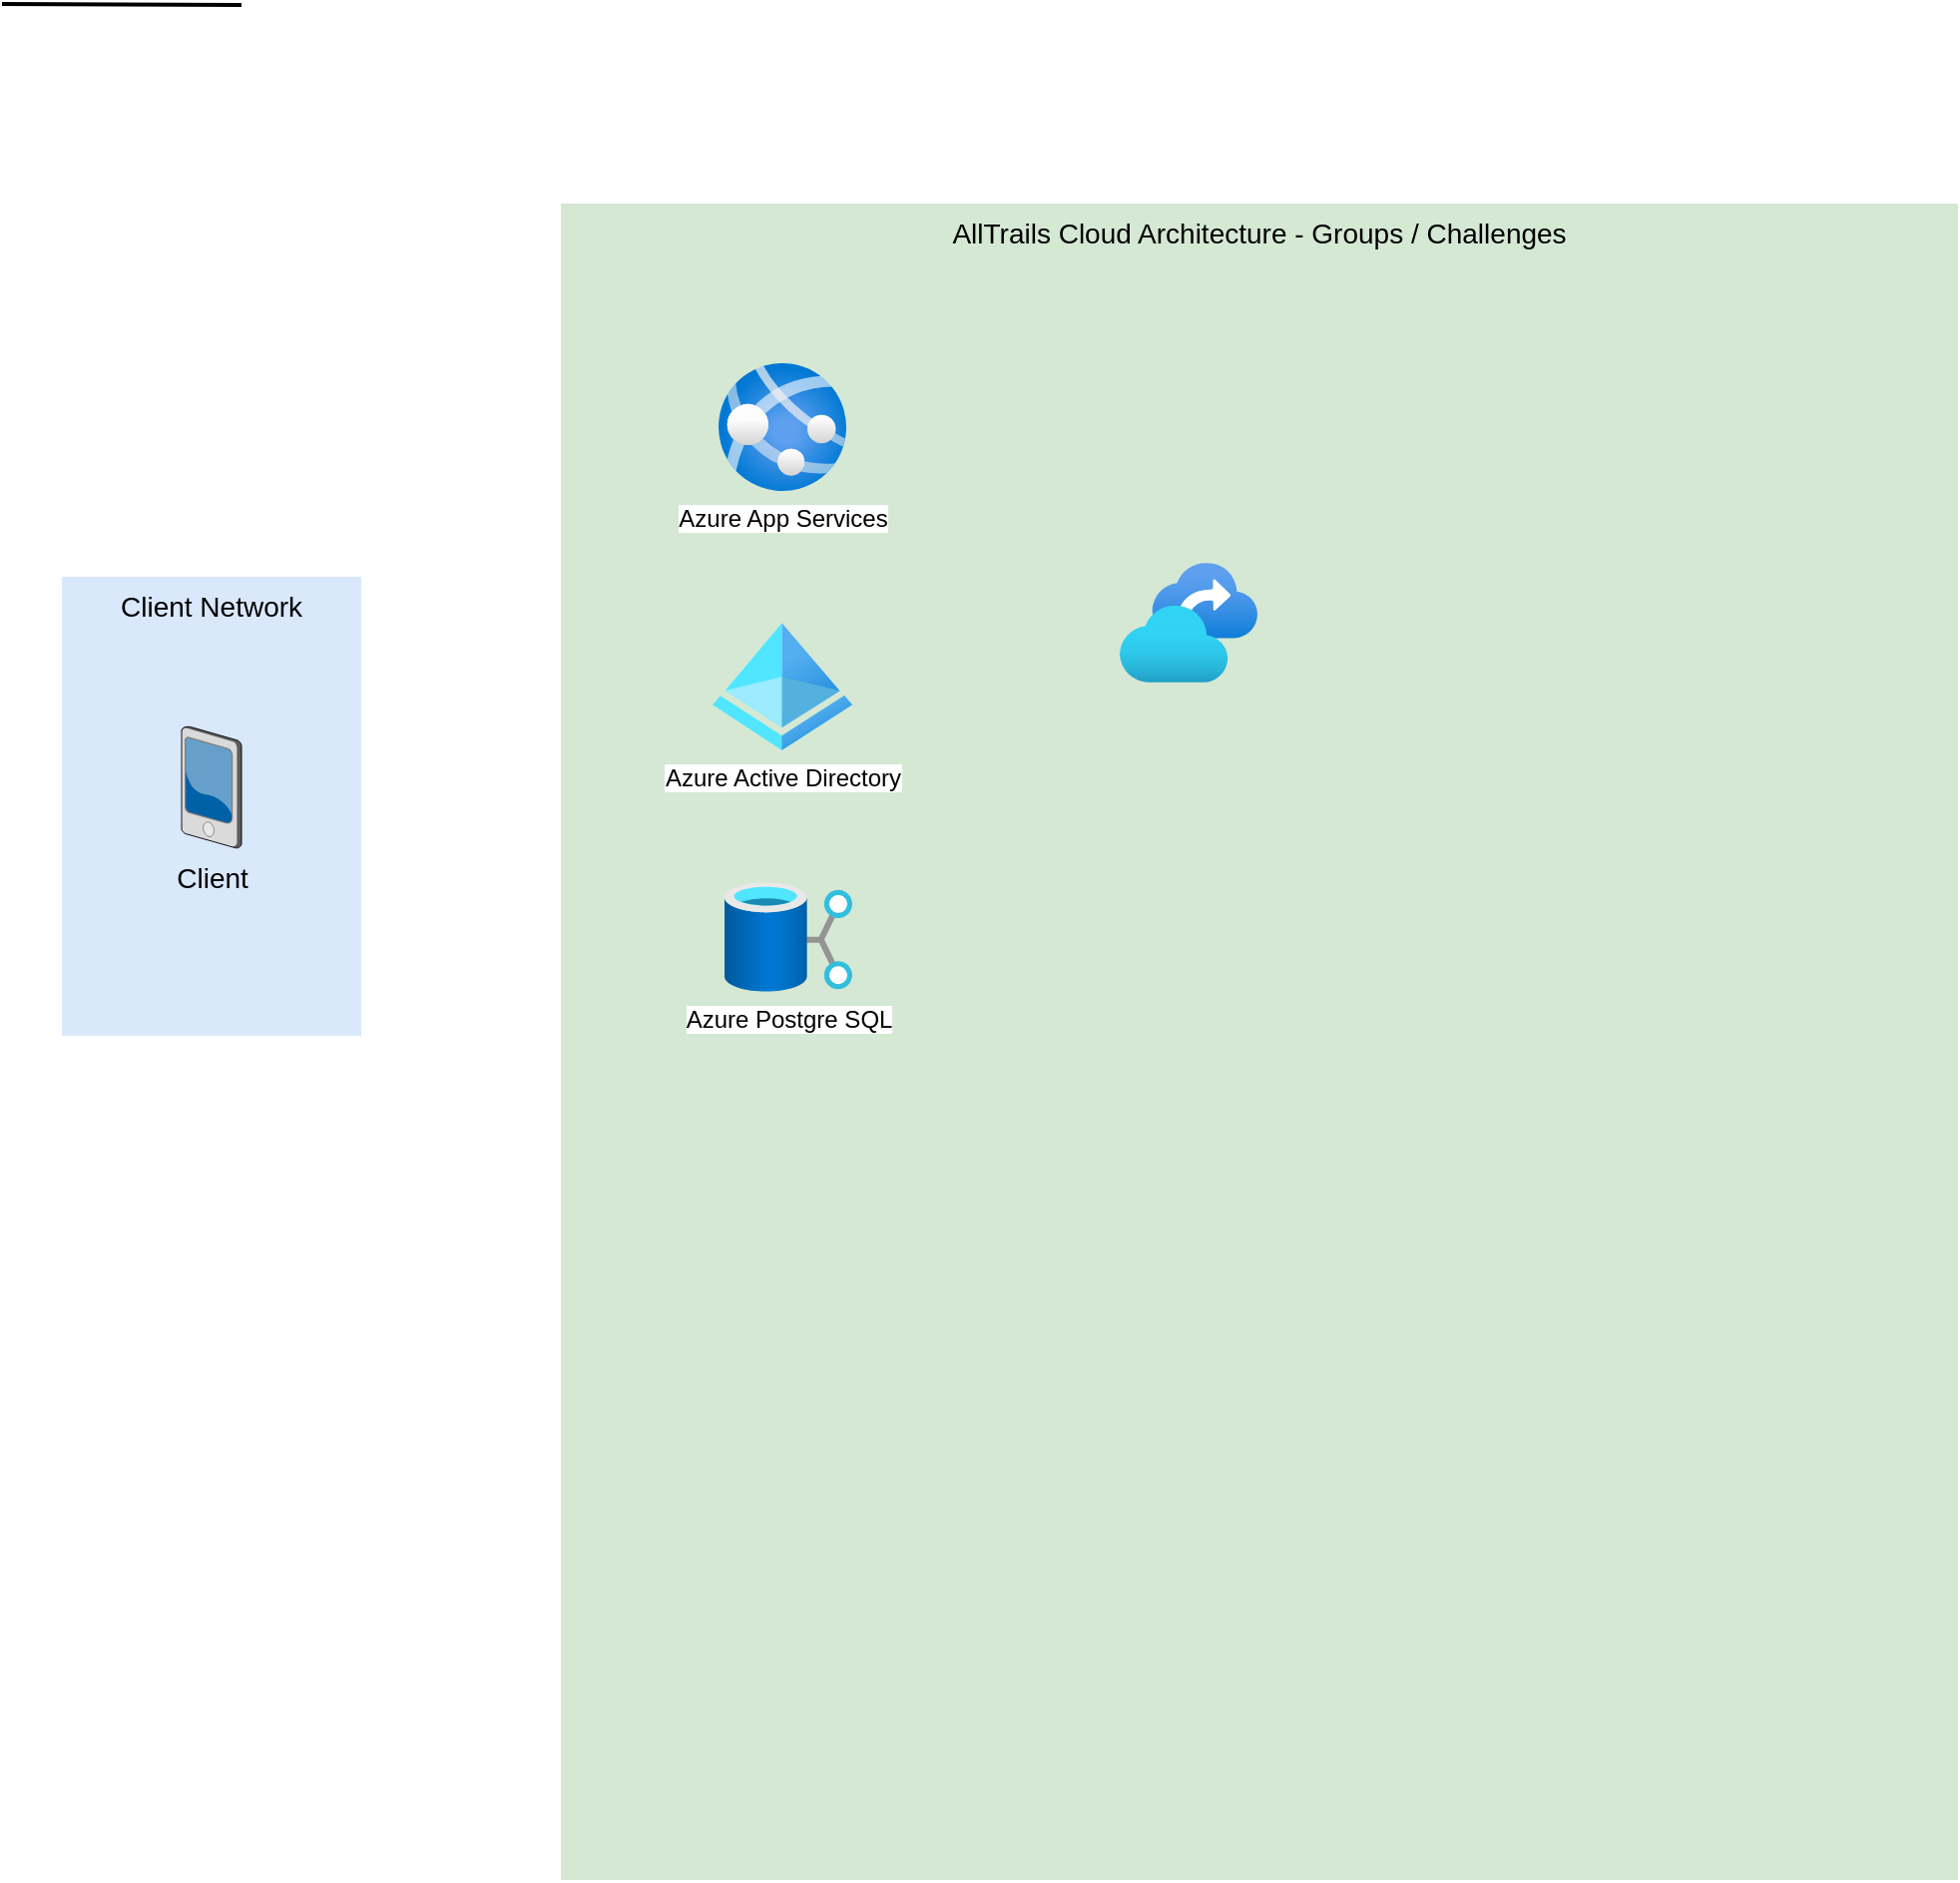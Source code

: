 <mxfile version="24.0.5" type="github">
  <diagram name="Page-1" id="e3a06f82-3646-2815-327d-82caf3d4e204">
    <mxGraphModel dx="1018" dy="1116" grid="1" gridSize="10" guides="1" tooltips="1" connect="1" arrows="1" fold="1" page="1" pageScale="1.5" pageWidth="1169" pageHeight="826" background="none" math="0" shadow="0">
      <root>
        <mxCell id="0" style=";html=1;" />
        <mxCell id="1" style=";html=1;" parent="0" />
        <mxCell id="6a7d8f32e03d9370-60" value="AllTrails Cloud Architecture - Groups / Challenges" style="whiteSpace=wrap;html=1;fillColor=#d5e8d4;fontSize=14;strokeColor=none;verticalAlign=top;" parent="1" vertex="1">
          <mxGeometry x="420" y="170" width="700" height="840" as="geometry" />
        </mxCell>
        <mxCell id="6a7d8f32e03d9370-58" value="Client Network" style="whiteSpace=wrap;html=1;fillColor=#dae8fc;fontSize=14;strokeColor=none;verticalAlign=top;" parent="1" vertex="1">
          <mxGeometry x="170" y="357" width="150" height="230" as="geometry" />
        </mxCell>
        <mxCell id="6a7d8f32e03d9370-37" style="edgeStyle=none;rounded=0;html=1;startSize=10;endSize=10;jettySize=auto;orthogonalLoop=1;fontSize=14;endArrow=none;endFill=0;strokeWidth=2;" parent="1" edge="1">
          <mxGeometry relative="1" as="geometry">
            <mxPoint x="140" y="69.996" as="sourcePoint" />
            <mxPoint x="260" y="70.44" as="targetPoint" />
          </mxGeometry>
        </mxCell>
        <mxCell id="6a7d8f32e03d9370-6" value="Client" style="verticalLabelPosition=bottom;aspect=fixed;html=1;verticalAlign=top;strokeColor=none;shape=mxgraph.citrix.pda;fillColor=#66B2FF;gradientColor=#0066CC;fontSize=14;" parent="1" vertex="1">
          <mxGeometry x="230.0" y="432" width="30" height="61" as="geometry" />
        </mxCell>
        <mxCell id="9rfNQA0m07m-9Q3HmBgN-1" value="Azure Active Directory" style="image;aspect=fixed;html=1;points=[];align=center;fontSize=12;image=img/lib/azure2/identity/Azure_Active_Directory.svg;" vertex="1" parent="1">
          <mxGeometry x="496" y="380" width="70" height="64" as="geometry" />
        </mxCell>
        <mxCell id="9rfNQA0m07m-9Q3HmBgN-2" value="Azure App Services" style="image;aspect=fixed;html=1;points=[];align=center;fontSize=12;image=img/lib/azure2/app_services/App_Services.svg;" vertex="1" parent="1">
          <mxGeometry x="499" y="250" width="64" height="64" as="geometry" />
        </mxCell>
        <mxCell id="9rfNQA0m07m-9Q3HmBgN-3" value="" style="image;aspect=fixed;html=1;points=[];align=center;fontSize=12;image=img/lib/azure2/storage/Recovery_Services_Vaults.svg;" vertex="1" parent="1">
          <mxGeometry x="700" y="350" width="69" height="60" as="geometry" />
        </mxCell>
        <mxCell id="9rfNQA0m07m-9Q3HmBgN-4" value="Azure Postgre SQL" style="image;aspect=fixed;html=1;points=[];align=center;fontSize=12;image=img/lib/azure2/storage/Data_Shares.svg;" vertex="1" parent="1">
          <mxGeometry x="502" y="510" width="64" height="55.0" as="geometry" />
        </mxCell>
      </root>
    </mxGraphModel>
  </diagram>
</mxfile>
